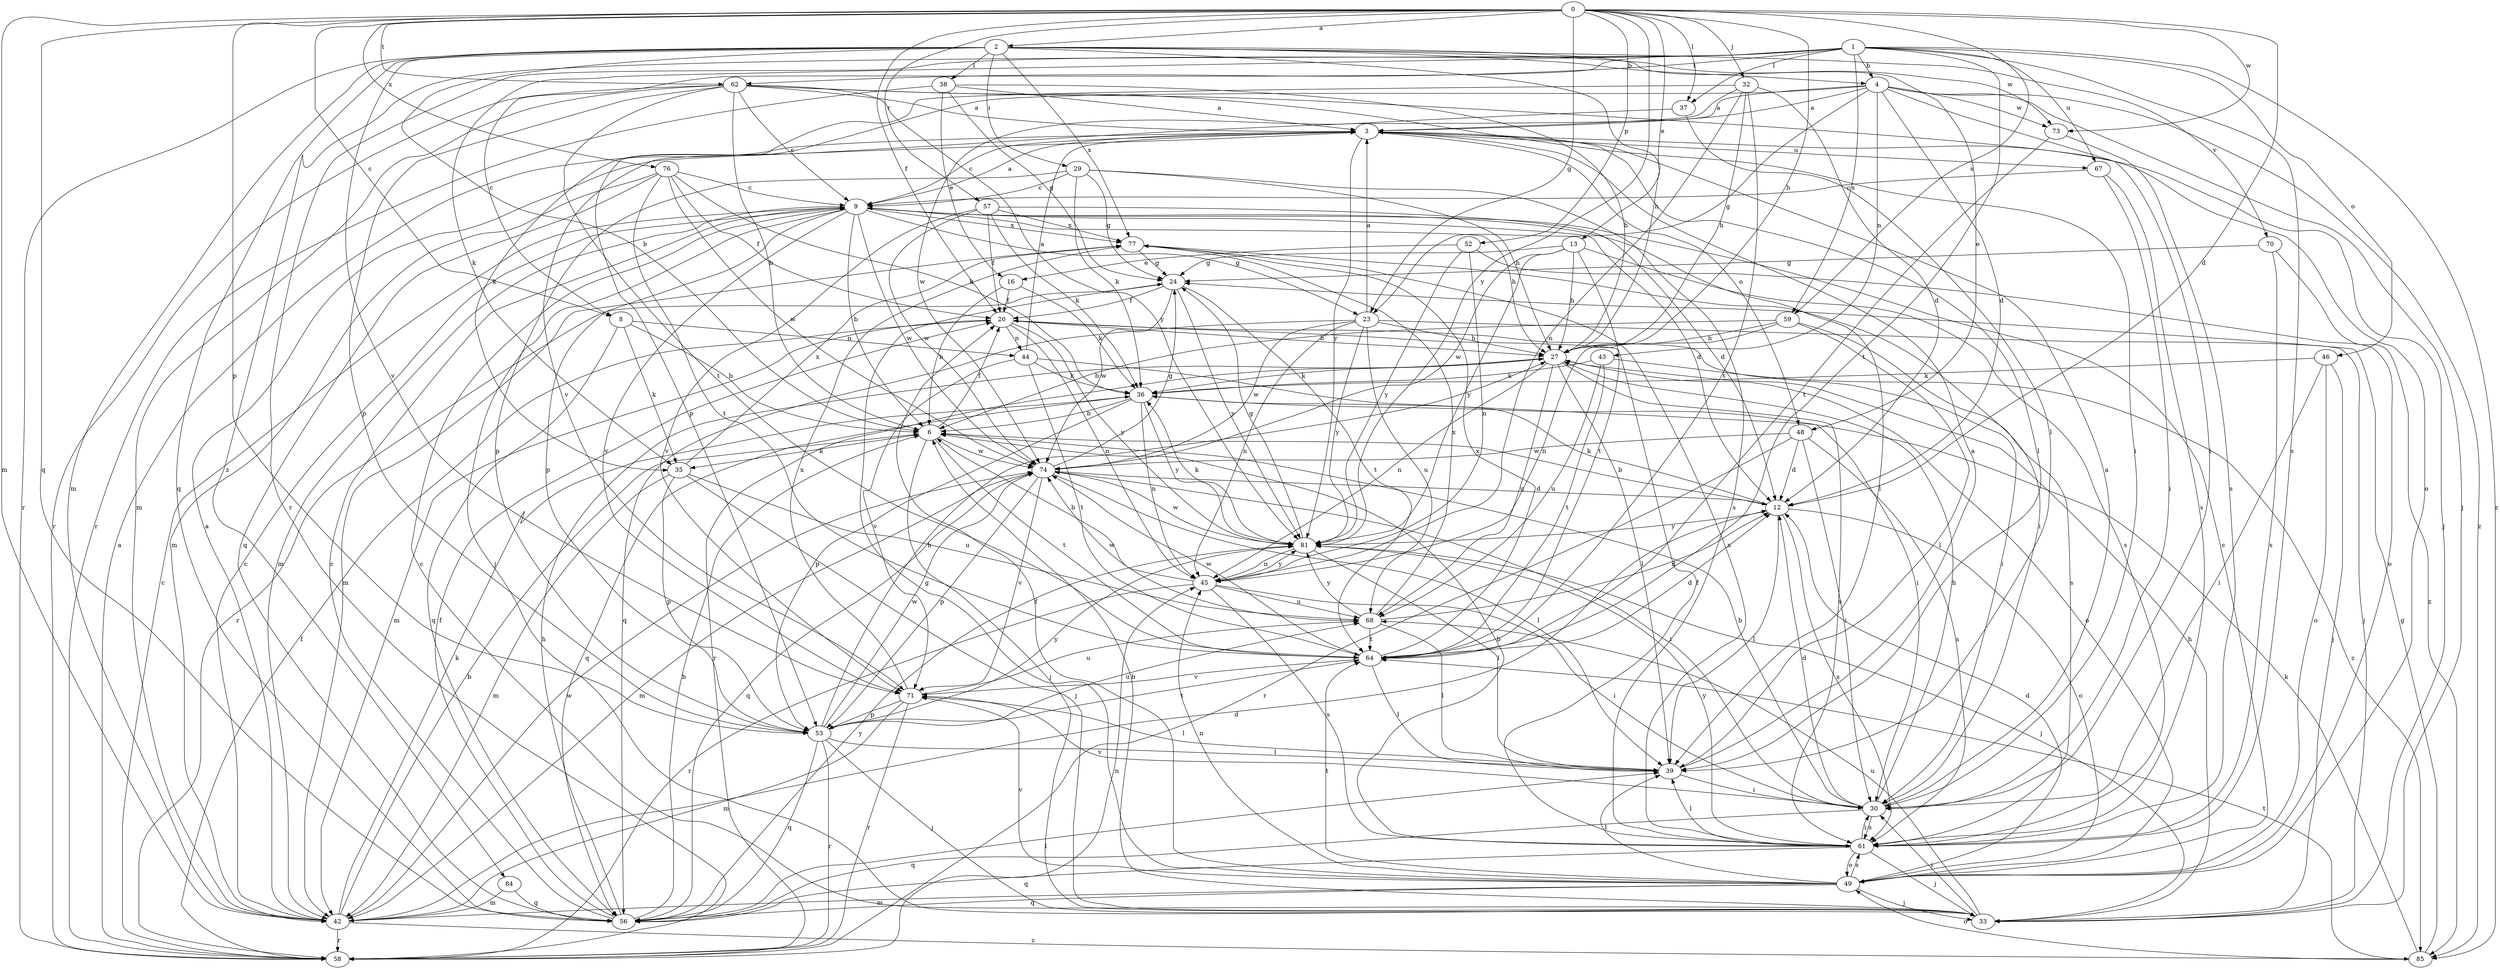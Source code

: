 strict digraph  {
0;
1;
2;
3;
4;
6;
8;
9;
12;
13;
16;
20;
23;
24;
27;
29;
30;
32;
33;
35;
36;
37;
38;
39;
42;
43;
44;
45;
46;
48;
49;
52;
53;
56;
57;
58;
59;
61;
62;
64;
67;
68;
70;
71;
73;
74;
76;
77;
81;
84;
85;
0 -> 2  [label=a];
0 -> 8  [label=c];
0 -> 12  [label=d];
0 -> 13  [label=e];
0 -> 20  [label=f];
0 -> 23  [label=g];
0 -> 27  [label=h];
0 -> 32  [label=j];
0 -> 37  [label=l];
0 -> 42  [label=m];
0 -> 52  [label=p];
0 -> 53  [label=p];
0 -> 56  [label=q];
0 -> 57  [label=r];
0 -> 59  [label=s];
0 -> 62  [label=t];
0 -> 73  [label=w];
0 -> 76  [label=x];
0 -> 81  [label=y];
1 -> 4  [label=b];
1 -> 8  [label=c];
1 -> 35  [label=k];
1 -> 37  [label=l];
1 -> 46  [label=o];
1 -> 58  [label=r];
1 -> 59  [label=s];
1 -> 61  [label=s];
1 -> 62  [label=t];
1 -> 64  [label=t];
1 -> 67  [label=u];
1 -> 84  [label=z];
1 -> 85  [label=z];
2 -> 4  [label=b];
2 -> 6  [label=b];
2 -> 27  [label=h];
2 -> 29  [label=i];
2 -> 38  [label=l];
2 -> 42  [label=m];
2 -> 48  [label=o];
2 -> 56  [label=q];
2 -> 58  [label=r];
2 -> 70  [label=v];
2 -> 71  [label=v];
2 -> 73  [label=w];
2 -> 77  [label=x];
3 -> 9  [label=c];
3 -> 33  [label=j];
3 -> 39  [label=l];
3 -> 48  [label=o];
3 -> 67  [label=u];
3 -> 81  [label=y];
4 -> 3  [label=a];
4 -> 12  [label=d];
4 -> 23  [label=g];
4 -> 30  [label=i];
4 -> 33  [label=j];
4 -> 35  [label=k];
4 -> 43  [label=n];
4 -> 71  [label=v];
4 -> 73  [label=w];
4 -> 85  [label=z];
6 -> 20  [label=f];
6 -> 33  [label=j];
6 -> 35  [label=k];
6 -> 64  [label=t];
6 -> 74  [label=w];
8 -> 6  [label=b];
8 -> 35  [label=k];
8 -> 44  [label=n];
8 -> 56  [label=q];
9 -> 3  [label=a];
9 -> 6  [label=b];
9 -> 12  [label=d];
9 -> 23  [label=g];
9 -> 27  [label=h];
9 -> 33  [label=j];
9 -> 39  [label=l];
9 -> 42  [label=m];
9 -> 53  [label=p];
9 -> 71  [label=v];
9 -> 74  [label=w];
9 -> 77  [label=x];
12 -> 6  [label=b];
12 -> 36  [label=k];
12 -> 39  [label=l];
12 -> 49  [label=o];
12 -> 61  [label=s];
12 -> 81  [label=y];
13 -> 24  [label=g];
13 -> 27  [label=h];
13 -> 61  [label=s];
13 -> 64  [label=t];
13 -> 74  [label=w];
13 -> 81  [label=y];
16 -> 6  [label=b];
16 -> 20  [label=f];
16 -> 36  [label=k];
20 -> 27  [label=h];
20 -> 30  [label=i];
20 -> 42  [label=m];
20 -> 44  [label=n];
20 -> 45  [label=n];
20 -> 81  [label=y];
23 -> 3  [label=a];
23 -> 27  [label=h];
23 -> 33  [label=j];
23 -> 45  [label=n];
23 -> 56  [label=q];
23 -> 68  [label=u];
23 -> 74  [label=w];
23 -> 81  [label=y];
24 -> 20  [label=f];
24 -> 58  [label=r];
24 -> 64  [label=t];
24 -> 74  [label=w];
24 -> 81  [label=y];
27 -> 36  [label=k];
27 -> 39  [label=l];
27 -> 45  [label=n];
27 -> 49  [label=o];
27 -> 58  [label=r];
27 -> 61  [label=s];
27 -> 68  [label=u];
29 -> 9  [label=c];
29 -> 24  [label=g];
29 -> 27  [label=h];
29 -> 36  [label=k];
29 -> 53  [label=p];
29 -> 61  [label=s];
30 -> 3  [label=a];
30 -> 6  [label=b];
30 -> 12  [label=d];
30 -> 27  [label=h];
30 -> 56  [label=q];
30 -> 61  [label=s];
30 -> 71  [label=v];
32 -> 3  [label=a];
32 -> 12  [label=d];
32 -> 27  [label=h];
32 -> 45  [label=n];
32 -> 53  [label=p];
32 -> 64  [label=t];
33 -> 6  [label=b];
33 -> 9  [label=c];
33 -> 27  [label=h];
33 -> 30  [label=i];
33 -> 68  [label=u];
35 -> 33  [label=j];
35 -> 42  [label=m];
35 -> 53  [label=p];
35 -> 68  [label=u];
35 -> 77  [label=x];
36 -> 6  [label=b];
36 -> 45  [label=n];
36 -> 53  [label=p];
36 -> 56  [label=q];
36 -> 81  [label=y];
37 -> 39  [label=l];
37 -> 74  [label=w];
38 -> 3  [label=a];
38 -> 16  [label=e];
38 -> 24  [label=g];
38 -> 27  [label=h];
38 -> 58  [label=r];
39 -> 3  [label=a];
39 -> 30  [label=i];
42 -> 3  [label=a];
42 -> 6  [label=b];
42 -> 9  [label=c];
42 -> 12  [label=d];
42 -> 36  [label=k];
42 -> 58  [label=r];
42 -> 74  [label=w];
42 -> 85  [label=z];
43 -> 36  [label=k];
43 -> 64  [label=t];
43 -> 68  [label=u];
43 -> 85  [label=z];
44 -> 3  [label=a];
44 -> 30  [label=i];
44 -> 36  [label=k];
44 -> 64  [label=t];
44 -> 71  [label=v];
45 -> 6  [label=b];
45 -> 30  [label=i];
45 -> 58  [label=r];
45 -> 61  [label=s];
45 -> 68  [label=u];
45 -> 81  [label=y];
46 -> 30  [label=i];
46 -> 33  [label=j];
46 -> 36  [label=k];
46 -> 49  [label=o];
48 -> 12  [label=d];
48 -> 30  [label=i];
48 -> 58  [label=r];
48 -> 61  [label=s];
48 -> 74  [label=w];
49 -> 9  [label=c];
49 -> 12  [label=d];
49 -> 20  [label=f];
49 -> 24  [label=g];
49 -> 33  [label=j];
49 -> 39  [label=l];
49 -> 42  [label=m];
49 -> 45  [label=n];
49 -> 56  [label=q];
49 -> 61  [label=s];
49 -> 64  [label=t];
49 -> 71  [label=v];
52 -> 16  [label=e];
52 -> 45  [label=n];
52 -> 49  [label=o];
52 -> 81  [label=y];
53 -> 27  [label=h];
53 -> 33  [label=j];
53 -> 39  [label=l];
53 -> 56  [label=q];
53 -> 58  [label=r];
53 -> 64  [label=t];
53 -> 68  [label=u];
53 -> 74  [label=w];
53 -> 81  [label=y];
56 -> 6  [label=b];
56 -> 9  [label=c];
56 -> 20  [label=f];
56 -> 27  [label=h];
56 -> 39  [label=l];
56 -> 81  [label=y];
57 -> 12  [label=d];
57 -> 20  [label=f];
57 -> 36  [label=k];
57 -> 71  [label=v];
57 -> 74  [label=w];
57 -> 77  [label=x];
58 -> 3  [label=a];
58 -> 9  [label=c];
58 -> 20  [label=f];
58 -> 45  [label=n];
59 -> 6  [label=b];
59 -> 27  [label=h];
59 -> 39  [label=l];
59 -> 45  [label=n];
59 -> 61  [label=s];
61 -> 6  [label=b];
61 -> 20  [label=f];
61 -> 30  [label=i];
61 -> 33  [label=j];
61 -> 39  [label=l];
61 -> 49  [label=o];
61 -> 56  [label=q];
61 -> 77  [label=x];
61 -> 81  [label=y];
62 -> 3  [label=a];
62 -> 6  [label=b];
62 -> 9  [label=c];
62 -> 30  [label=i];
62 -> 42  [label=m];
62 -> 49  [label=o];
62 -> 53  [label=p];
62 -> 58  [label=r];
62 -> 64  [label=t];
62 -> 81  [label=y];
64 -> 12  [label=d];
64 -> 39  [label=l];
64 -> 71  [label=v];
64 -> 74  [label=w];
64 -> 77  [label=x];
67 -> 9  [label=c];
67 -> 30  [label=i];
67 -> 61  [label=s];
68 -> 12  [label=d];
68 -> 39  [label=l];
68 -> 64  [label=t];
68 -> 74  [label=w];
68 -> 77  [label=x];
68 -> 81  [label=y];
70 -> 24  [label=g];
70 -> 61  [label=s];
70 -> 85  [label=z];
71 -> 39  [label=l];
71 -> 42  [label=m];
71 -> 53  [label=p];
71 -> 58  [label=r];
71 -> 68  [label=u];
71 -> 77  [label=x];
73 -> 61  [label=s];
73 -> 64  [label=t];
74 -> 12  [label=d];
74 -> 24  [label=g];
74 -> 30  [label=i];
74 -> 39  [label=l];
74 -> 42  [label=m];
74 -> 53  [label=p];
74 -> 56  [label=q];
74 -> 71  [label=v];
76 -> 9  [label=c];
76 -> 20  [label=f];
76 -> 36  [label=k];
76 -> 42  [label=m];
76 -> 56  [label=q];
76 -> 64  [label=t];
76 -> 74  [label=w];
77 -> 24  [label=g];
77 -> 30  [label=i];
77 -> 42  [label=m];
81 -> 24  [label=g];
81 -> 33  [label=j];
81 -> 36  [label=k];
81 -> 39  [label=l];
81 -> 45  [label=n];
81 -> 74  [label=w];
84 -> 42  [label=m];
84 -> 56  [label=q];
85 -> 24  [label=g];
85 -> 36  [label=k];
85 -> 49  [label=o];
85 -> 64  [label=t];
}
